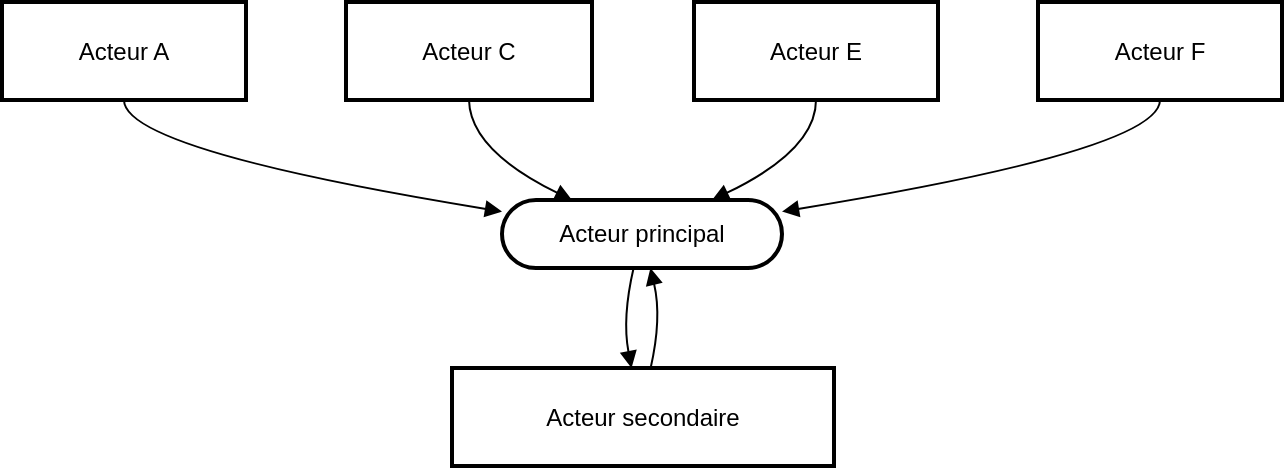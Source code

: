 <mxfile version="25.0.3">
  <diagram name="Page-1" id="xAVxTOM1pZLddolDvF6W">
    <mxGraphModel>
      <root>
        <mxCell id="0" />
        <mxCell id="1" parent="0" />
        <mxCell id="2" value="Acteur A" style="whiteSpace=wrap;strokeWidth=2;" vertex="1" parent="1">
          <mxGeometry x="8" y="8" width="122" height="49" as="geometry" />
        </mxCell>
        <mxCell id="3" value="Acteur principal" style="rounded=1;whiteSpace=wrap;arcSize=50;strokeWidth=2;" vertex="1" parent="1">
          <mxGeometry x="258" y="107" width="140" height="34" as="geometry" />
        </mxCell>
        <mxCell id="4" value="Acteur C" style="whiteSpace=wrap;strokeWidth=2;" vertex="1" parent="1">
          <mxGeometry x="180" y="8" width="123" height="49" as="geometry" />
        </mxCell>
        <mxCell id="5" value="Acteur secondaire" style="whiteSpace=wrap;strokeWidth=2;" vertex="1" parent="1">
          <mxGeometry x="233" y="191" width="191" height="49" as="geometry" />
        </mxCell>
        <mxCell id="6" value="Acteur E" style="whiteSpace=wrap;strokeWidth=2;" vertex="1" parent="1">
          <mxGeometry x="354" y="8" width="122" height="49" as="geometry" />
        </mxCell>
        <mxCell id="7" value="Acteur F" style="whiteSpace=wrap;strokeWidth=2;" vertex="1" parent="1">
          <mxGeometry x="526" y="8" width="122" height="49" as="geometry" />
        </mxCell>
        <mxCell id="8" value="" style="curved=1;startArrow=none;endArrow=block;exitX=0.5;exitY=1;entryX=0;entryY=0.17;" edge="1" parent="1" source="2" target="3">
          <mxGeometry relative="1" as="geometry">
            <Array as="points">
              <mxPoint x="69" y="82" />
            </Array>
          </mxGeometry>
        </mxCell>
        <mxCell id="9" value="" style="curved=1;startArrow=none;endArrow=block;exitX=0.5;exitY=1;entryX=0.25;entryY=0;" edge="1" parent="1" source="4" target="3">
          <mxGeometry relative="1" as="geometry">
            <Array as="points">
              <mxPoint x="242" y="82" />
            </Array>
          </mxGeometry>
        </mxCell>
        <mxCell id="10" value="" style="curved=1;startArrow=none;endArrow=block;exitX=0.52;exitY=0;entryX=0.53;entryY=1;" edge="1" parent="1" source="5" target="3">
          <mxGeometry relative="1" as="geometry">
            <Array as="points">
              <mxPoint x="338" y="166" />
            </Array>
          </mxGeometry>
        </mxCell>
        <mxCell id="11" value="" style="curved=1;startArrow=none;endArrow=block;exitX=0.5;exitY=1;entryX=0.75;entryY=0;" edge="1" parent="1" source="6" target="3">
          <mxGeometry relative="1" as="geometry">
            <Array as="points">
              <mxPoint x="415" y="82" />
            </Array>
          </mxGeometry>
        </mxCell>
        <mxCell id="12" value="" style="curved=1;startArrow=none;endArrow=block;exitX=0.5;exitY=1;entryX=1;entryY=0.17;" edge="1" parent="1" source="7" target="3">
          <mxGeometry relative="1" as="geometry">
            <Array as="points">
              <mxPoint x="587" y="82" />
            </Array>
          </mxGeometry>
        </mxCell>
        <mxCell id="13" value="" style="curved=1;startArrow=none;endArrow=block;exitX=0.47;exitY=1;entryX=0.47;entryY=0;" edge="1" parent="1" source="3" target="5">
          <mxGeometry relative="1" as="geometry">
            <Array as="points">
              <mxPoint x="318" y="166" />
            </Array>
          </mxGeometry>
        </mxCell>
      </root>
    </mxGraphModel>
  </diagram>
</mxfile>
